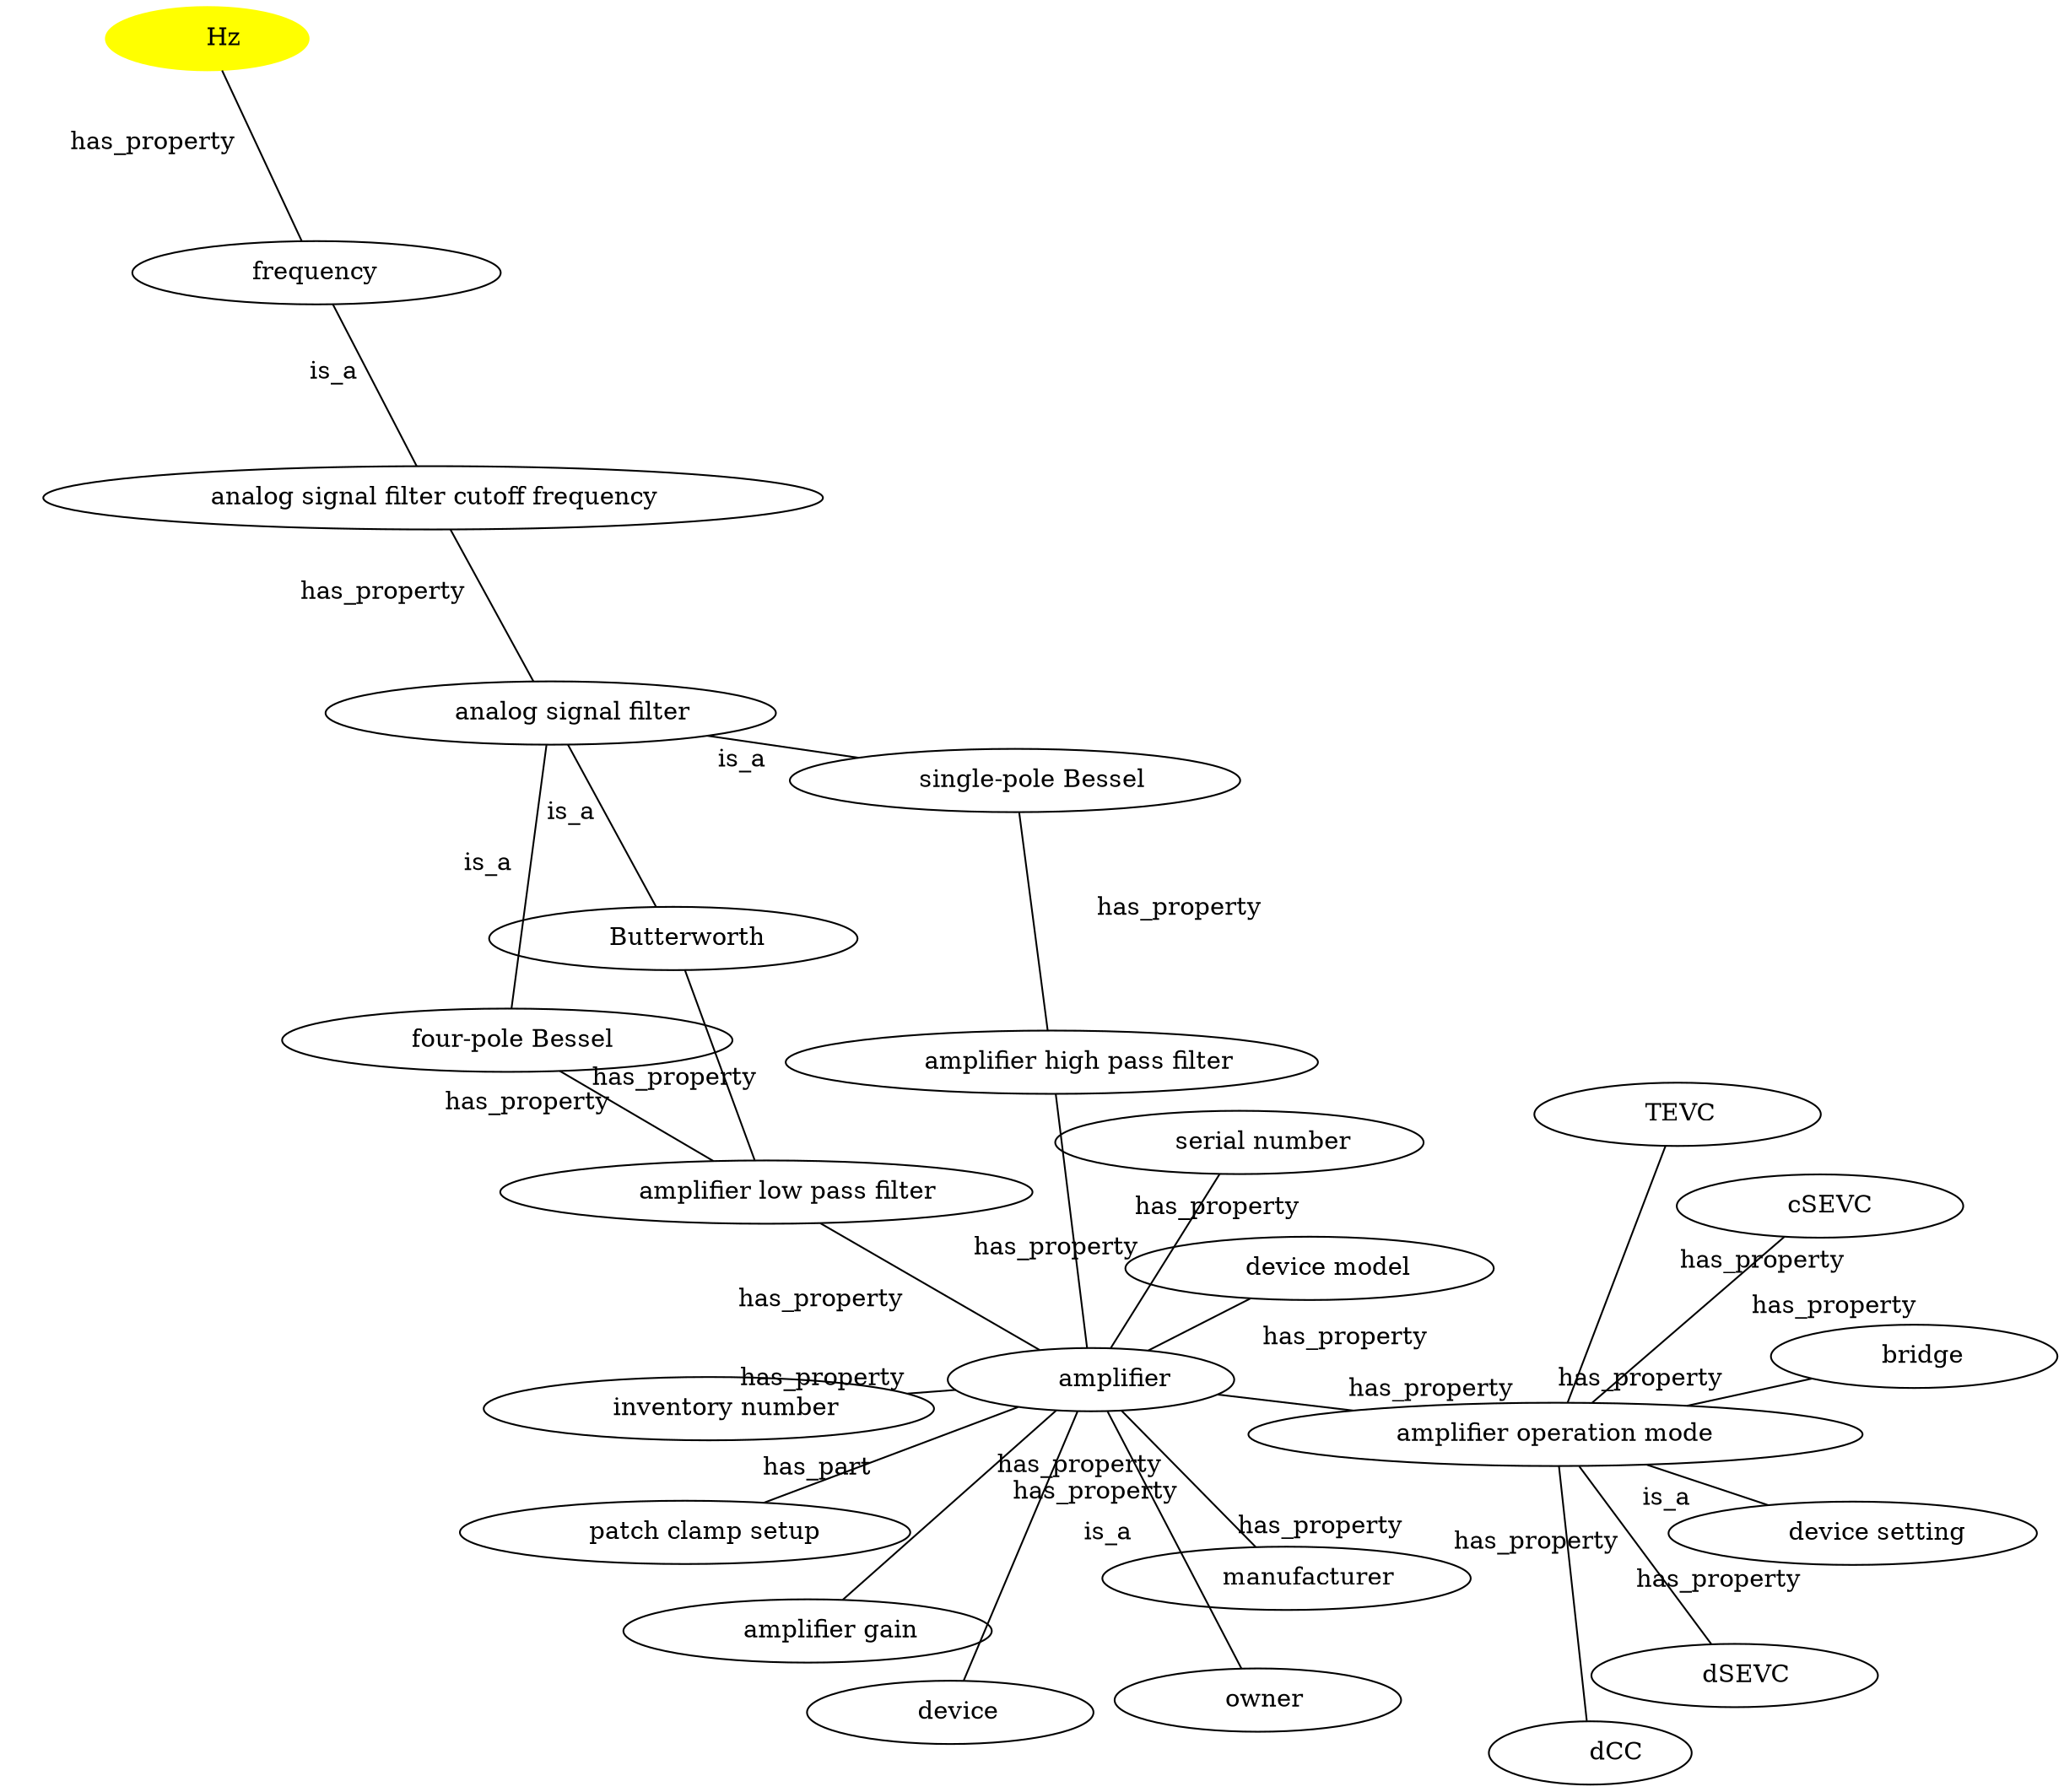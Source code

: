 graph "test" {
layout = "neato";
rankdir="TB";
overlap = "prism";
overlap_scaling = 5;
"	patch clamp setup	"	--	"	amplifier	"	[label=	"	has_part	"	]	;
"	amplifier	"	--	"	device	"	[label=	"	is_a	"	]	;
"	amplifier	"	--	"	serial number	"	[label=	"	has_property	"	]	;
"	amplifier	"	--	"	device model	"	[label=	"	has_property	"	]	;
"	amplifier	"	--	"	amplifier operation mode	"	[label=	"	has_property	"	]	;
"	amplifier	"	--	"	amplifier low pass filter	"	[label=	"	has_property	"	]	;
"	amplifier	"	--	"	amplifier high pass filter	"	[label=	"	has_property	"	]	;
"	amplifier	"	--	"	amplifier gain	"	[label=	"	has_property	"	]	;
"	amplifier	"	--	"	manufacturer	"	[label=	"	has_property	"	]	;
"	amplifier	"	--	"	owner	"	[label=	"	has_property	"	]	;
"	amplifier	"	--	"	inventory number	"	[label=	"	has_property	"	]	;
"	amplifier operation mode	"	--	"	device setting	"	[label=	"	is_a	"	]	;
"	amplifier operation mode	"	--	"	bridge	"	[label=	"	has_property	"	]	;
"	amplifier operation mode	"	--	"	cSEVC	"	[label=	"	has_property	"	]	;
"	amplifier operation mode	"	--	"	dCC	"	[label=	"	has_property	"	]	;
"	amplifier operation mode	"	--	"	dSEVC	"	[label=	"	has_property	"	]	;
"	amplifier operation mode	"	--	"	TEVC	"	[label=	"	has_property	"	]	;
"	amplifier low pass filter	"	--	"	four-pole Bessel	"	[label=	"	has_property	"	]	;
"	amplifier low pass filter	"	--	"	Butterworth	"	[label=	"	has_property	"	]	;
"	amplifier high pass filter	"	--	"	single-pole Bessel	"	[label=	"	has_property	"	]	;
"	four-pole Bessel	"	--	"	analog signal filter	"	[label=	"	is_a	"	]	;
"	Butterworth	"	--	"	analog signal filter	"	[label=	"	is_a	"	]	;
"	single-pole Bessel	"	--	"	analog signal filter	"	[label=	"	is_a	"	]	;
"	analog signal filter	"	--	"	analog signal filter cutoff frequency	"	[label=	"	has_property	"	]	;
"	analog signal filter cutoff frequency	"	--	"	frequency	"	[label=	"	is_a	"	]	;
node [style=filled];												
{node [style=filled,color=yellow]												
"	frequency	"	--	"	Hz	"	[label=	"	has_property	"	]	;
}												
}